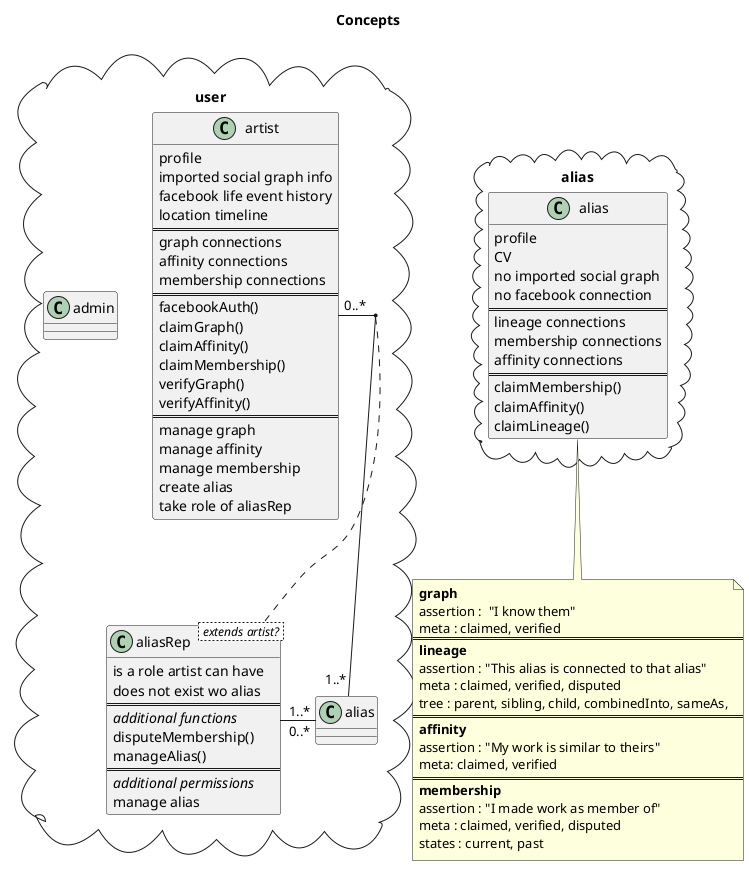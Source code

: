 @startuml
title Concepts
package user <<Cloud>> {
class admin
class artist {
profile
imported social graph info
facebook life event history
location timeline
==
graph connections
affinity connections
membership connections
==
facebookAuth()
claimGraph()
claimAffinity()
claimMembership()
verifyGraph()
verifyAffinity()
==
manage graph
manage affinity
manage membership
create alias
take role of aliasRep
}
artist "0..*" - "1..*" alias
class aliasRep < extends artist? >{
is a role artist can have
does not exist wo alias
==
//additional functions//
disputeMembership()
manageAlias()
==
//additional permissions//
manage alias
}
}
(artist , alias) .. aliasRep
aliasRep "1..*" - "0..*" alias

package alias <<Cloud>> {
class alias {
profile
CV
no imported social graph
no facebook connection
==
lineage connections
membership connections
affinity connections
==
claimMembership()
claimAffinity()
claimLineage()
}
}
note bottom
**graph**
assertion :  "I know them"
meta : claimed, verified
==
**lineage**
assertion : "This alias is connected to that alias"
meta : claimed, verified, disputed
tree : parent, sibling, child, combinedInto, sameAs,
==
**affinity**
assertion : "My work is similar to theirs"
meta: claimed, verified
==
**membership**
assertion : "I made work as member of"
meta : claimed, verified, disputed
states : current, past
end note
@enduml

@startuml
title Use Cases
actor User
actor Artist
actor AliasRep
actor Admin
Admin <|-- User
Artist <|-- User
AliasRep <|-- Artist
rectangle profile {
  usecase P1 as "Log in and make profile
  --
  Acquire facebook social graph
  Acquire facebook moving history"
}
rectangle graph {
usecase G1 as "Establish graph connections
==
  I know this artist"
}
rectangle alias {
usecase A1 as "Create alias"
usecase A2 as "Take role of Alias Rep"
usecase A3 as "Manage alias"
rectangle lineage {
  usecase L1 as "manage lineage"
}
}
rectangle affinity {
usecase F1 as "Establish affinity connections
==
My work has elements in common with"
}
rectangle membership {
usecase M1 as "Establish memberships
==
I made work under this name"
}
Artist -> P1
Artist -> G1
User -> A1
Artist -> A1
Admin -> A1
Artist -> A2
AliasRep -> A3
Admin -> A3
User -> L1
Artist -> L1
Admin -> L1
AliasRel -> L1
Artist -> F1
User -> M1
Artist -> M1
Admin -> M1
AliasRep -> M1
@enduml
